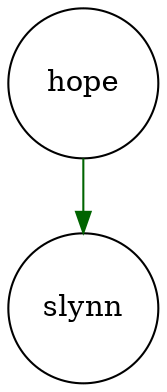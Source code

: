 digraph fullagr_hope_slynn { 
 K=0.6 
 "hope" -> { "slynn" } [color="darkgreen", arrowhead="normal", penwidth=1, href="#178"]; 
 "hope" [shape="circle", fixedsize="true", height=1, width=1, style="filled", fillcolor="white", href="#hope"]; 
 "slynn" [shape="circle", fixedsize="true", height=1, width=1, style="filled", fillcolor="white", href="#slynn"]; 

}